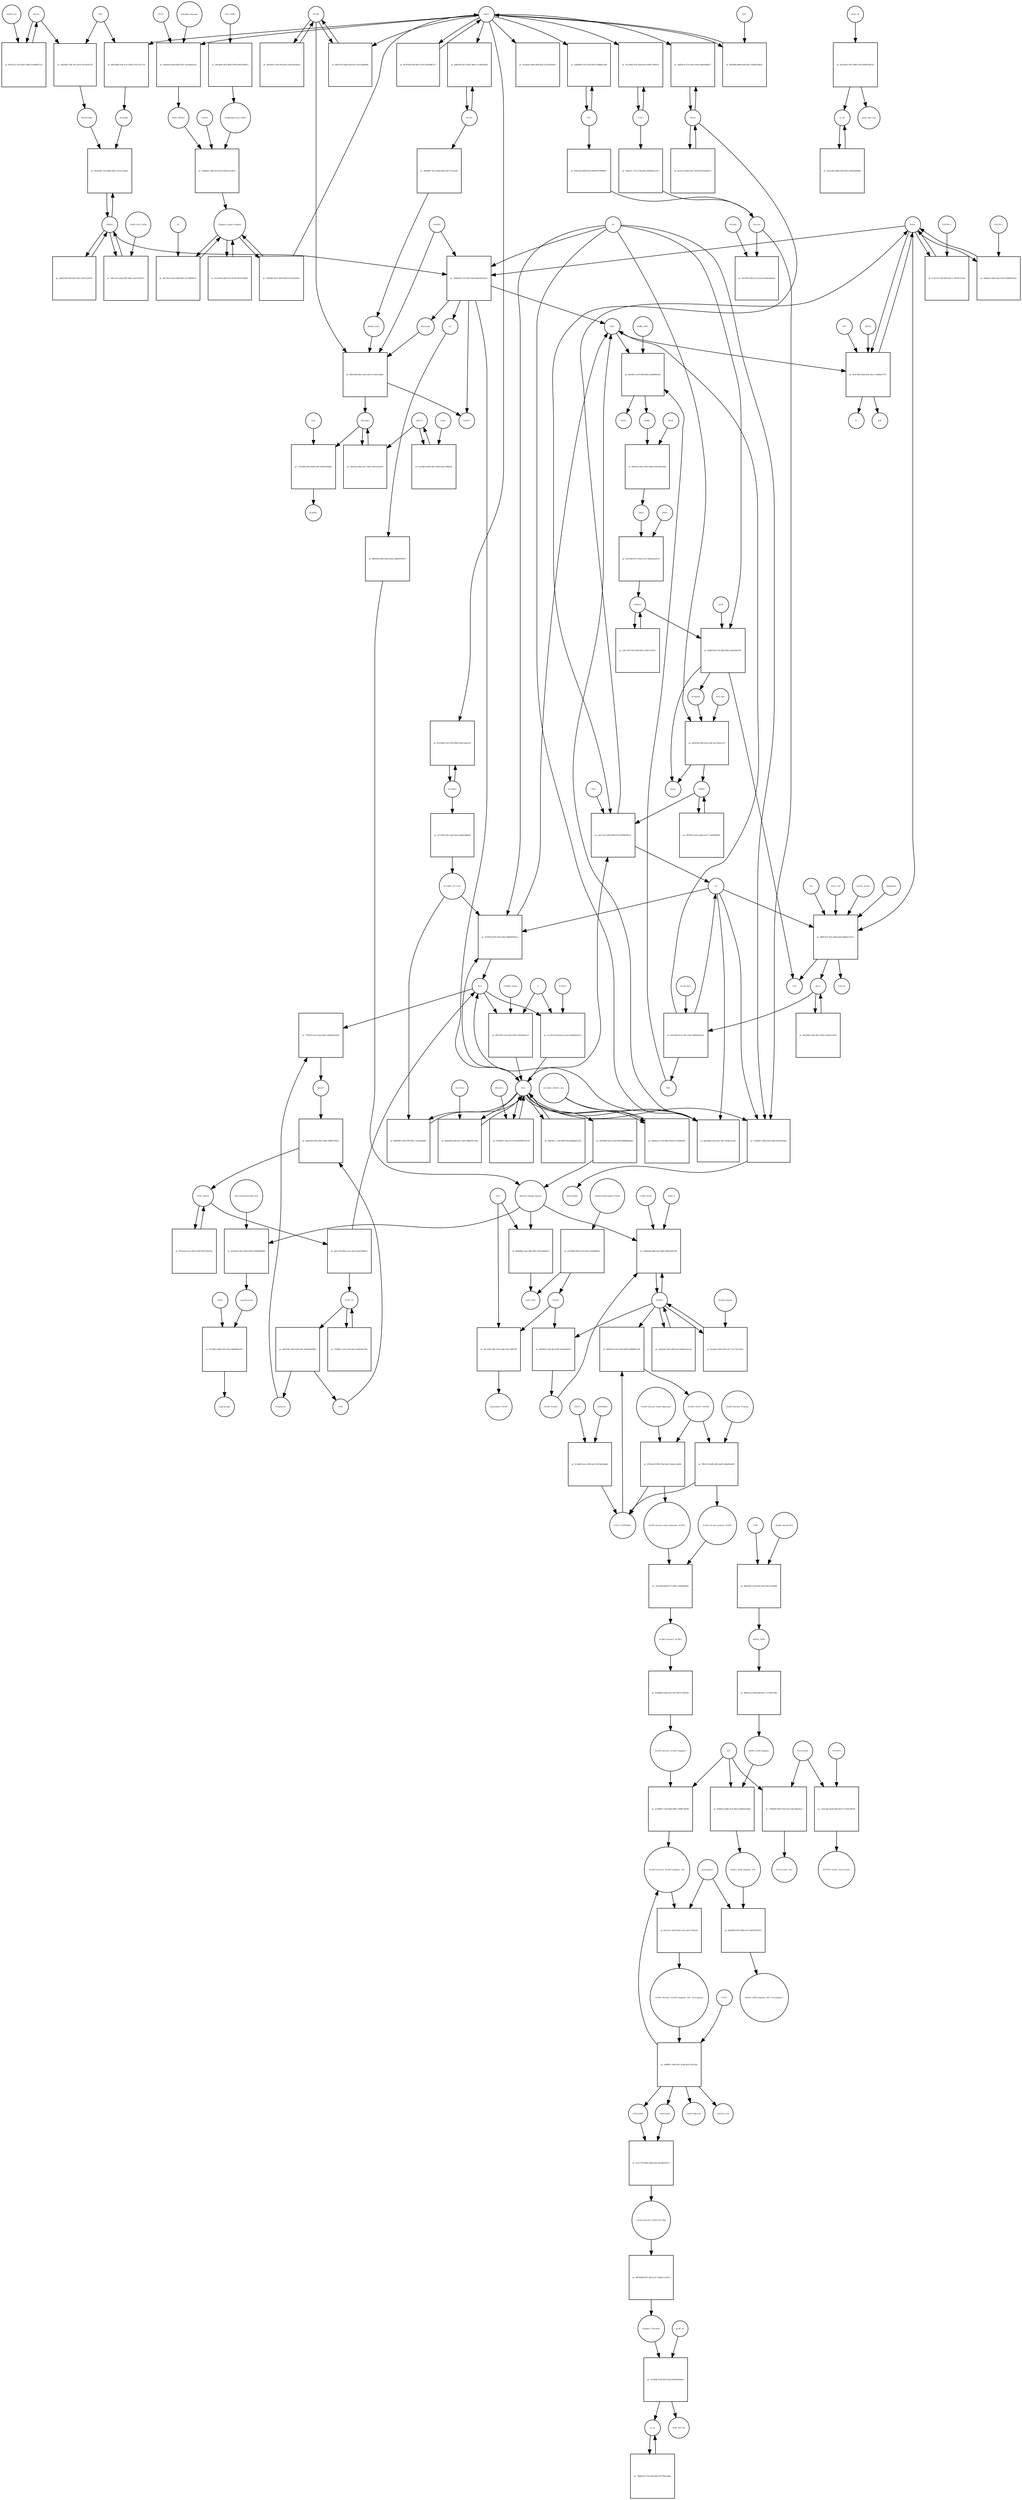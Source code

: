 strict digraph  {
Heme [annotation="urn_miriam_obo.chebi_CHEBI%3A30413", bipartite=0, cls="simple chemical", fontsize=4, label=Heme, shape=circle];
"pr_c629ae5b-57e5-4813-be6d-96ad3fa532a4" [annotation="", bipartite=1, cls=process, fontsize=4, label="pr_c629ae5b-57e5-4813-be6d-96ad3fa532a4", shape=square];
Biliverdin [annotation="urn_miriam_obo.chebi_CHEBI%3A17033", bipartite=0, cls="simple chemical", fontsize=4, label=Biliverdin, shape=circle];
HMOX1 [annotation=urn_miriam_uniprot_P09601, bipartite=0, cls=macromolecule, fontsize=4, label=HMOX1, shape=circle];
O2 [annotation="urn_miriam_obo.chebi_CHEBI%3A15379", bipartite=0, cls="simple chemical", fontsize=4, label=O2, shape=circle];
NADPH [annotation="urn_miriam_obo.chebi_CHEBI%3A16474", bipartite=0, cls="simple chemical", fontsize=4, label=NADPH, shape=circle];
H2O [annotation="urn_miriam_obo.chebi_CHEBI%3A15377", bipartite=0, cls="simple chemical", fontsize=4, label=H2O, shape=circle];
"Fe2+" [annotation="urn_miriam_obo.chebi_CHEBI%3A29033", bipartite=0, cls="simple chemical", fontsize=4, label="Fe2+", shape=circle];
"NADP+" [annotation="urn_miriam_obo.chebi_CHEBI%3A18009", bipartite=0, cls="simple chemical", fontsize=4, label="NADP+", shape=circle];
CO [annotation="urn_miriam_obo.chebi_CHEBI%3A17245", bipartite=0, cls="simple chemical", fontsize=4, label=CO, shape=circle];
"pr_1cfac2cf-7426-4b14-81c3-7381457531ed" [annotation="", bipartite=1, cls=process, fontsize=4, label="pr_1cfac2cf-7426-4b14-81c3-7381457531ed", shape=square];
"FLVCR1-2" [annotation=urn_miriam_uniprot_Q9Y5Y0, bipartite=0, cls=macromolecule, fontsize=4, label="FLVCR1-2", shape=circle];
"pr_0d8c264f-0dbc-4e86-a461-dc10d1ab3bde" [annotation="", bipartite=1, cls=process, fontsize=4, label="pr_0d8c264f-0dbc-4e86-a461-dc10d1ab3bde", shape=square];
Bilirubin [annotation="urn_miriam_obo.chebi_CHEBI%3A16990", bipartite=0, cls="simple chemical", fontsize=4, label=Bilirubin, shape=circle];
BLVRB [annotation=urn_miriam_uniprot_P30043, bipartite=0, cls=macromolecule, fontsize=4, label=BLVRB, shape=circle];
"BLVRA_Zn2+" [annotation="urn_miriam_obo.chebi_CHEBI%3A29805|urn_miriam_uniprot_P53004", bipartite=0, cls=complex, fontsize=4, label="BLVRA_Zn2+", shape=circle];
"pr_29fef2e6-a8ad-42c7-82fd-12b37e4cb142" [annotation="", bipartite=1, cls=process, fontsize=4, label="pr_29fef2e6-a8ad-42c7-82fd-12b37e4cb142", shape=square];
ABCC1 [annotation=urn_miriam_uniprot_P02768, bipartite=0, cls=macromolecule, fontsize=4, label=ABCC1, shape=circle];
"pr_c1f7a068-9286-43b6-b780-18939225b68e" [annotation="", bipartite=1, cls=process, fontsize=4, label="pr_c1f7a068-9286-43b6-b780-18939225b68e", shape=square];
ALB [annotation=urn_miriam_uniprot_P02768, bipartite=0, cls=macromolecule, fontsize=4, label=ALB, shape=circle];
"ALB/BIL" [annotation="urn_miriam_uniprot_P02768|urn_miriam_obo.chebi_CHEBI%3A16990", bipartite=0, cls=complex, fontsize=4, label="ALB/BIL", shape=circle];
NRF2 [annotation="", bipartite=0, cls=macromolecule, fontsize=4, label=NRF2, shape=circle];
"pr_2dd1248b-224a-4c5c-9024-e7512731c7c8" [annotation="", bipartite=1, cls=process, fontsize=4, label="pr_2dd1248b-224a-4c5c-9024-e7512731c7c8", shape=square];
MAF [annotation=urn_miriam_uniprot_O75444, bipartite=0, cls=macromolecule, fontsize=4, label=MAF, shape=circle];
"Nrf2/Maf" [annotation="", bipartite=0, cls=complex, fontsize=4, label="Nrf2/Maf", shape=circle];
"pr_cf820382-7a8c-4fc2-b07a-e87afcfe7f2f" [annotation="", bipartite=1, cls=process, fontsize=4, label="pr_cf820382-7a8c-4fc2-b07a-e87afcfe7f2f", shape=square];
BACH1 [annotation=urn_miriam_uniprot_O14867, bipartite=0, cls=macromolecule, fontsize=4, label=BACH1, shape=circle];
"BACH1/Maf" [annotation="", bipartite=0, cls=complex, fontsize=4, label="BACH1/Maf", shape=circle];
"pr_8076c411-5e79-4d57-958e-32ea0dfd727b" [annotation="", bipartite=1, cls=process, fontsize=4, label="pr_8076c411-5e79-4d57-958e-32ea0dfd727b", shape=square];
"miRNA-155" [annotation=urn_miriam_ncbigene_406947, bipartite=0, cls="nucleic acid feature", fontsize=4, label="miRNA-155", shape=circle];
"pr_3bcbc68a-7524-48f4-94a6-7e7a2cc4e0ee" [annotation="", bipartite=1, cls=process, fontsize=4, label="pr_3bcbc68a-7524-48f4-94a6-7e7a2cc4e0ee", shape=square];
PRIN9 [annotation="urn_miriam_obo.chebi_CHEBI%3A15430", bipartite=0, cls="simple chemical", fontsize=4, label=PRIN9, shape=circle];
"pr_a3e27c02-a66d-493d-b79e-f83969f9dcd1" [annotation="", bipartite=1, cls=process, fontsize=4, label="pr_a3e27c02-a66d-493d-b79e-f83969f9dcd1", shape=square];
FECH [annotation=urn_miriam_uniprot_P22830, bipartite=0, cls=macromolecule, fontsize=4, label=FECH, shape=circle];
"Pb2+" [annotation="urn_miriam_obo.chebi_CHEBI%3A27889", bipartite=0, cls="simple chemical", fontsize=4, label="Pb2+", shape=circle];
"H+" [annotation="urn_miriam_obo.chebi_CHEBI%3A15378", bipartite=0, cls="simple chemical", fontsize=4, label="H+", shape=circle];
"SUCC-CoA" [annotation="urn_miriam_obo.chebi_CHEBI%3A57292", bipartite=0, cls="simple chemical", fontsize=4, label="SUCC-CoA", shape=circle];
"pr_60067474-355a-409d-a82d-3f48e9752a7e" [annotation="", bipartite=1, cls=process, fontsize=4, label="pr_60067474-355a-409d-a82d-3f48e9752a7e", shape=square];
dALA [annotation="urn_miriam_obo.chebi_CHEBI%3A356416", bipartite=0, cls="simple chemical", fontsize=4, label=dALA, shape=circle];
ALAS1_ALAS2 [annotation="urn_miriam_uniprot_P13196|urn_miriam_uniprot_P22557", bipartite=0, cls=complex, fontsize=4, label=ALAS1_ALAS2, shape=circle];
Panhematin [annotation="urn_miriam_obo.chebi_CHEBI%3A50385", bipartite=0, cls="simple chemical", fontsize=4, label=Panhematin, shape=circle];
Gly [annotation="urn_miriam_obo.chebi_CHEBI%3A57305", bipartite=0, cls="simple chemical", fontsize=4, label=Gly, shape=circle];
"CoA-SH" [annotation="urn_miriam_obo.chebi_CHEBI%3A15346", bipartite=0, cls="simple chemical", fontsize=4, label="CoA-SH", shape=circle];
CO2 [annotation="urn_miriam_obo.chebi_CHEBI%3A16526", bipartite=0, cls="simple chemical", fontsize=4, label=CO2, shape=circle];
"pr_efb4261d-bead-4943-b197-cbca80a2fe3e" [annotation="", bipartite=1, cls=process, fontsize=4, label="pr_efb4261d-bead-4943-b197-cbca80a2fe3e", shape=square];
KEAP1 [annotation=urn_miriam_uniprot_Q14145, bipartite=0, cls=macromolecule, fontsize=4, label=KEAP1, shape=circle];
NRF2_KEAP1 [annotation="urn_miriam_uniprot_Q14145|urn_miriam_uniprot_Q16236", bipartite=0, cls=complex, fontsize=4, label=NRF2_KEAP1, shape=circle];
"Dimethly fumarate" [annotation="urn_miriam_obo.chebi_CHEBI%3A76004", bipartite=0, cls="simple chemical", fontsize=4, label="Dimethly fumarate", shape=circle];
"Ubiquitin Ligase Complex" [annotation="urn_miriam_uniprot_Q14145|urn_miriam_uniprot_Q15843|urn_miriam_uniprot_Q13618|urn_miriam_uniprot_P62877|urn_miriam_uniprot_Q16236|urn_miriam_uniprot_P0CG48|urn_miriam_pubmed_19940261|urn_miriam_interpro_IPR000608", bipartite=0, cls=complex, fontsize=4, label="Ubiquitin Ligase Complex", shape=circle];
"pr_01ea129f-e9d9-4116-87d4-2f5273cdf662" [annotation="", bipartite=1, cls=process, fontsize=4, label="pr_01ea129f-e9d9-4116-87d4-2f5273cdf662", shape=square];
"pr_4e055093-6c9c-4612-82e2-49f5e8a2851e" [annotation="", bipartite=1, cls=process, fontsize=4, label="pr_4e055093-6c9c-4612-82e2-49f5e8a2851e", shape=square];
PBG [annotation="urn_miriam_obo.chebi_CHEBI%3A58126", bipartite=0, cls="simple chemical", fontsize=4, label=PBG, shape=circle];
"ALAD_Zn2+" [annotation="urn_miriam_uniprot_P13716|urn_miriam_obo.chebi_CHEBI%3A29105", bipartite=0, cls=complex, fontsize=4, label="ALAD_Zn2+", shape=circle];
"pr_d4e46fc1-aa7f-48f9-8b62-0ad66f8fcb6f" [annotation="", bipartite=1, cls=process, fontsize=4, label="pr_d4e46fc1-aa7f-48f9-8b62-0ad66f8fcb6f", shape=square];
HMBL [annotation="urn_miriam_obo.chebi_CHEBI%3A57845", bipartite=0, cls="simple chemical", fontsize=4, label=HMBL, shape=circle];
HMBS_DIPY [annotation="urn_miriam_obo.chebi_CHEBI%3A36319|urn_miriam_uniprot_P08397", bipartite=0, cls=complex, fontsize=4, label=HMBS_DIPY, shape=circle];
"NH4+" [annotation="urn_miriam_obo.chebi_CHEBI%3A28938", bipartite=0, cls="simple chemical", fontsize=4, label="NH4+", shape=circle];
"pr_fb0ae33e-de2e-4b57-8dab-c84c056e195d" [annotation="", bipartite=1, cls=process, fontsize=4, label="pr_fb0ae33e-de2e-4b57-8dab-c84c056e195d", shape=square];
URO3 [annotation="urn_miriam_obo.chebi_CHEBI%3A15437", bipartite=0, cls="simple chemical", fontsize=4, label=URO3, shape=circle];
UROS [annotation=urn_miriam_uniprot_P10746, bipartite=0, cls=macromolecule, fontsize=4, label=UROS, shape=circle];
"pr_587230e9-6173-4431-b75c-d065ed2a9519" [annotation="", bipartite=1, cls=process, fontsize=4, label="pr_587230e9-6173-4431-b75c-d065ed2a9519", shape=square];
COPRO3 [annotation="urn_miriam_obo.chebi_CHEBI%3A15439", bipartite=0, cls="simple chemical", fontsize=4, label=COPRO3, shape=circle];
UROD [annotation=urn_miriam_uniprot_P06132, bipartite=0, cls=macromolecule, fontsize=4, label=UROD, shape=circle];
"pr_bd4b070d-d73b-48eb-88d2-afa852d41067" [annotation="", bipartite=1, cls=process, fontsize=4, label="pr_bd4b070d-d73b-48eb-88d2-afa852d41067", shape=square];
PPGEN9 [annotation="urn_miriam_obo.chebi_CHEBI%3A15435", bipartite=0, cls="simple chemical", fontsize=4, label=PPGEN9, shape=circle];
CPOX [annotation=urn_miriam_uniprot_P36551, bipartite=0, cls=macromolecule, fontsize=4, label=CPOX, shape=circle];
H2O2 [annotation="urn_miriam_obo.chebi_CHEBI%3A16240", bipartite=0, cls="simple chemical", fontsize=4, label=H2O2, shape=circle];
"pr_4a834789-3ffa-4e19-af4d-3ee73401ee79" [annotation="", bipartite=1, cls=process, fontsize=4, label="pr_4a834789-3ffa-4e19-af4d-3ee73401ee79", shape=square];
PPO_FAD [annotation="urn_miriam_obo.chebi_CHEBI%3A16238|urn_miriam_uniprot_P50336", bipartite=0, cls=complex, fontsize=4, label=PPO_FAD, shape=circle];
"pr_de7f5544-9f39-485c-9c05-f202998f5117" [annotation="", bipartite=1, cls=process, fontsize=4, label="pr_de7f5544-9f39-485c-9c05-f202998f5117", shape=square];
"pr_84670082-2d28-4617-831b-5ca6bce1a947" [annotation="", bipartite=1, cls="uncertain process", fontsize=4, label="pr_84670082-2d28-4617-831b-5ca6bce1a947", shape=square];
"pr_c06c7307-026f-43f9-8200-cd3957c0323c" [annotation="", bipartite=1, cls="uncertain process", fontsize=4, label="pr_c06c7307-026f-43f9-8200-cd3957c0323c", shape=square];
"pr_587859a2-a8c5-4e6b-ae81-7cab2bf826d4" [annotation="", bipartite=1, cls="uncertain process", fontsize=4, label="pr_587859a2-a8c5-4e6b-ae81-7cab2bf826d4", shape=square];
"Poly-unsaturated fatty acid" [annotation="urn_miriam_obo.chebi_CHEBI%3A26208", bipartite=0, cls="simple chemical", fontsize=4, label="Poly-unsaturated fatty acid", shape=circle];
"pr_de922ab5-4415-444e-8c60-05dd4586836b" [annotation="", bipartite=1, cls=process, fontsize=4, label="pr_de922ab5-4415-444e-8c60-05dd4586836b", shape=square];
"Lipid Peroxide" [annotation="urn_miriam_obo.chebi_CHEBI%3A61051", bipartite=0, cls="simple chemical", fontsize=4, label="Lipid Peroxide", shape=circle];
"Reactive Oxygen Species" [annotation="urn_miriam_obo.chebi_CHEBI%3A26523", bipartite=0, cls="simple chemical", fontsize=4, label="Reactive Oxygen Species", shape=circle];
"pr_718d06c1-6083-466e-a386-f9e3f261fdf3" [annotation="", bipartite=1, cls=process, fontsize=4, label="pr_718d06c1-6083-466e-a386-f9e3f261fdf3", shape=square];
"Fe(3+)O(OH)" [annotation="urn_miriam_obo.chebi_CHEBI%3A78619", bipartite=0, cls="simple chemical", fontsize=4, label="Fe(3+)O(OH)", shape=circle];
Ferritin [annotation=urn_miriam_uniprot_P02794, bipartite=0, cls=complex, fontsize=4, label=Ferritin, shape=circle];
"pr_99f00dfb-7e69-479f-9061-c274ee6eb8f7" [annotation="", bipartite=1, cls=process, fontsize=4, label="pr_99f00dfb-7e69-479f-9061-c274ee6eb8f7", shape=square];
"SLC40A1_CP_Cu2+" [annotation="urn_miriam_uniprot_P00450|urn_miriam_uniprot_Q9NP59|urn_miriam_obo.chebi_CHEBI%3A29036", bipartite=0, cls=complex, fontsize=4, label="SLC40A1_CP_Cu2+", shape=circle];
"pr_2f7f87b0-e855-4932-9d62-9899d50905ca" [annotation="", bipartite=1, cls=process, fontsize=4, label="pr_2f7f87b0-e855-4932-9d62-9899d50905ca", shape=square];
"Fe3+" [annotation="urn_miriam_obo.chebi_CHEBI%3A29034", bipartite=0, cls="simple chemical", fontsize=4, label="Fe3+", shape=circle];
SLC40A1 [annotation=urn_miriam_ncbigene_30061, bipartite=0, cls="nucleic acid feature", fontsize=4, label=SLC40A1, shape=circle];
"pr_b7225966-2322-4783-8f84-28267a4a07ed" [annotation="", bipartite=1, cls=process, fontsize=4, label="pr_b7225966-2322-4783-8f84-28267a4a07ed", shape=square];
FTH1 [annotation=urn_miriam_ncbigene_2495, bipartite=0, cls="nucleic acid feature", fontsize=4, label=FTH1, shape=circle];
"pr_74c1464a-d7fa-4564-bec8-09441780597e" [annotation="", bipartite=1, cls=process, fontsize=4, label="pr_74c1464a-d7fa-4564-bec8-09441780597e", shape=square];
FTL [annotation=urn_miriam_ncbigene_2512, bipartite=0, cls="nucleic acid feature", fontsize=4, label=FTL, shape=circle];
"pr_3a4d994f-27f0-4528-928c-f03dbbfe3360" [annotation="", bipartite=1, cls=process, fontsize=4, label="pr_3a4d994f-27f0-4528-928c-f03dbbfe3360", shape=square];
"pr_5f4fa411-7321-479d-841a-8b904edcca7b" [annotation="", bipartite=1, cls=process, fontsize=4, label="pr_5f4fa411-7321-479d-841a-8b904edcca7b", shape=square];
"pr_1f69e59a-80d8-487e-b9d9-ff0704868b17" [annotation="", bipartite=1, cls=process, fontsize=4, label="pr_1f69e59a-80d8-487e-b9d9-ff0704868b17", shape=square];
"pr_10fd30c4-d776-4cbc-942d-1d8e6e4fdb77" [annotation="", bipartite=1, cls=process, fontsize=4, label="pr_10fd30c4-d776-4cbc-942d-1d8e6e4fdb77", shape=square];
"pr_f4cee7cb-40e3-4d37-8169-9b27a42b9c24" [annotation="", bipartite=1, cls=process, fontsize=4, label="pr_f4cee7cb-40e3-4d37-8169-9b27a42b9c24", shape=square];
"pr_abd597d3-6706-4f97-951e-5547cfa322fb" [annotation="", bipartite=1, cls=process, fontsize=4, label="pr_abd597d3-6706-4f97-951e-5547cfa322fb", shape=square];
BLVRA [annotation=urn_miriam_ncbigene_644, bipartite=0, cls="nucleic acid feature", fontsize=4, label=BLVRA, shape=circle];
"pr_eb8610bc-f812-4022-94b9-ccc380106a6f" [annotation="", bipartite=1, cls=process, fontsize=4, label="pr_eb8610bc-f812-4022-94b9-ccc380106a6f", shape=square];
"pr_b6f27b74-a4b4-425b-bf13-d1eca964df9d" [annotation="", bipartite=1, cls=process, fontsize=4, label="pr_b6f27b74-a4b4-425b-bf13-d1eca964df9d", shape=square];
"pr_af916418-129e-402d-8fca-49a21b10ded3" [annotation="", bipartite=1, cls=process, fontsize=4, label="pr_af916418-129e-402d-8fca-49a21b10ded3", shape=square];
"pr_50fdb987-34c1-46b2-883a-0da7712c3a9b" [annotation="", bipartite=1, cls=process, fontsize=4, label="pr_50fdb987-34c1-46b2-883a-0da7712c3a9b", shape=square];
"pr_2171326f-28e1-4a03-9ac4-f2ba6ed6fb4d" [annotation="", bipartite=1, cls=process, fontsize=4, label="pr_2171326f-28e1-4a03-9ac4-f2ba6ed6fb4d", shape=square];
"pr_232745f3-46f2-4c14-b32d-0cdfdee80a4b" [annotation="", bipartite=1, cls=process, fontsize=4, label="pr_232745f3-46f2-4c14-b32d-0cdfdee80a4b", shape=square];
NCOA4 [annotation=urn_miriam_uniprot_Q13772, bipartite=0, cls=macromolecule, fontsize=4, label=NCOA4, shape=circle];
"pr_3f19178f-c243-41d2-9565-9c9b7891b2c9" [annotation="", bipartite=1, cls=process, fontsize=4, label="pr_3f19178f-c243-41d2-9565-9c9b7891b2c9", shape=square];
CYBRD1_Heme [annotation="urn_miriam_uniprot_Q53TN4|urn_miriam_obo.chebi_CHEBI%3A30413", bipartite=0, cls=complex, fontsize=4, label=CYBRD1_Heme, shape=circle];
"e-" [annotation="urn_miriam_obo.chebi_CHEBI%3A10545", bipartite=0, cls="simple chemical", fontsize=4, label="e-", shape=circle];
"pr_94b6a4d9-9f40-4d17-b641-f86bc9f7cbb0" [annotation="", bipartite=1, cls=process, fontsize=4, label="pr_94b6a4d9-9f40-4d17-b641-f86bc9f7cbb0", shape=square];
SLC11A2 [annotation=urn_miriam_uniprot_P49281, bipartite=0, cls=macromolecule, fontsize=4, label=SLC11A2, shape=circle];
"pr_93720b33-04d6-4561-85a3-680906bcb477" [annotation="", bipartite=1, cls=process, fontsize=4, label="pr_93720b33-04d6-4561-85a3-680906bcb477", shape=square];
"Lipid alcohol" [annotation="urn_miriam_obo.chebi_CHEBI%3A24026", bipartite=0, cls="simple chemical", fontsize=4, label="Lipid alcohol", shape=circle];
GPX4 [annotation=urn_miriam_uniprot_P36969, bipartite=0, cls=macromolecule, fontsize=4, label=GPX4, shape=circle];
"pr_786cce53-eb5b-4497-859e-14ee1e535fc3" [annotation="", bipartite=1, cls=process, fontsize=4, label="pr_786cce53-eb5b-4497-859e-14ee1e535fc3", shape=square];
"SARS-CoV-2 Orf3a" [annotation="urn_miriam_uniprot_P0DTC3|urn_miriam_taxonomy_2697049", bipartite=0, cls=macromolecule, fontsize=4, label="SARS-CoV-2 Orf3a", shape=circle];
"pr_692f598e-f0a5-414b-9028-864884666ba9" [annotation="", bipartite=1, cls=process, fontsize=4, label="pr_692f598e-f0a5-414b-9028-864884666ba9", shape=square];
"pr_ea108bc6-6035-49f1-8306-423c07d6602a" [annotation="", bipartite=1, cls=process, fontsize=4, label="pr_ea108bc6-6035-49f1-8306-423c07d6602a", shape=square];
Orf9c [annotation=urn_miriam_taxonomy_2697049, bipartite=0, cls=macromolecule, fontsize=4, label=Orf9c, shape=circle];
CUL3_RBX1 [annotation="urn_miriam_uniprot_Q13618|urn_miriam_uniprot_P62877", bipartite=0, cls=complex, fontsize=4, label=CUL3_RBX1, shape=circle];
"pr_a4fcd69e-4f19-4829-979d-fc94193396c3" [annotation="", bipartite=1, cls=process, fontsize=4, label="pr_a4fcd69e-4f19-4829-979d-fc94193396c3", shape=square];
"Neddylated CUL3_RBX1" [annotation="urn_miriam_uniprot_Q15843|urn_miriam_uniprot_Q13618|urn_miriam_uniprot_P62877", bipartite=0, cls=complex, fontsize=4, label="Neddylated CUL3_RBX1", shape=circle];
"pr_5e2eede2-9db2-496f-8b25-d12224306af7" [annotation="", bipartite=1, cls=process, fontsize=4, label="pr_5e2eede2-9db2-496f-8b25-d12224306af7", shape=square];
"pr_5fd4b58c-3d9a-4f1d-b136-5d53a10a3653" [annotation="", bipartite=1, cls=process, fontsize=4, label="pr_5fd4b58c-3d9a-4f1d-b136-5d53a10a3653", shape=square];
CAND1 [annotation=urn_miriam_uniprot_Q86VP6, bipartite=0, cls=macromolecule, fontsize=4, label=CAND1, shape=circle];
E2 [annotation=urn_miriam_interpro_IPR000608, bipartite=0, cls=macromolecule, fontsize=4, label=E2, shape=circle];
"pr_dfa73a4c-85a9-4385-bd33-2ccd29f04165" [annotation="", bipartite=1, cls=process, fontsize=4, label="pr_dfa73a4c-85a9-4385-bd33-2ccd29f04165", shape=square];
"pr_4593f9fd-d898-4a28-ada7-24a660748437" [annotation="", bipartite=1, cls=process, fontsize=4, label="pr_4593f9fd-d898-4a28-ada7-24a660748437", shape=square];
PKC [annotation="urn_miriam_pubmed_12198130|urn_miriam_interpro_IPR012233", bipartite=0, cls=macromolecule, fontsize=4, label=PKC, shape=circle];
"pr_c9dba42f-30fa-44ee-97b6-69288f22282e" [annotation="", bipartite=1, cls=process, fontsize=4, label="pr_c9dba42f-30fa-44ee-97b6-69288f22282e", shape=square];
"FLVCR1-1" [annotation=urn_miriam_uniprot_Q9Y5Y0, bipartite=0, cls=macromolecule, fontsize=4, label="FLVCR1-1", shape=circle];
"pr_dc4e7485-4e84-4f4a-93a1-11480ebe7357" [annotation="", bipartite=1, cls=process, fontsize=4, label="pr_dc4e7485-4e84-4f4a-93a1-11480ebe7357", shape=square];
ABCG2 [annotation=urn_miriam_uniprot_Q9UNQ0, bipartite=0, cls="macromolecule multimer", fontsize=4, label=ABCG2, shape=circle];
ATP [annotation="urn_miriam_obo.chebi_CHEBI%3A30616", bipartite=0, cls="simple chemical", fontsize=4, label=ATP, shape=circle];
Pi [annotation="urn_miriam_obo.chebi_CHEBI%3A18367", bipartite=0, cls="simple chemical", fontsize=4, label=Pi, shape=circle];
ADP [annotation="urn_miriam_obo.chebi_CHEBI%3A456216", bipartite=0, cls="simple chemical", fontsize=4, label=ADP, shape=circle];
"pr_a496a1ac-871b-4d02-956d-97e12f0620d1" [annotation="", bipartite=1, cls=process, fontsize=4, label="pr_a496a1ac-871b-4d02-956d-97e12f0620d1", shape=square];
"SLC40A1_HEPH_Cu2+" [annotation="urn_miriam_uniprot_Q9BQS7|urn_miriam_uniprot_Q9NP59|urn_miriam_obo.chebi_CHEBI%3A28694", bipartite=0, cls=complex, fontsize=4, label="SLC40A1_HEPH_Cu2+", shape=circle];
"pr_bbc56bef-3c08-4d17-867c-fffdfc6c2aff" [annotation="", bipartite=1, cls=process, fontsize=4, label="pr_bbc56bef-3c08-4d17-867c-fffdfc6c2aff", shape=square];
"pr_770f1923-acea-4aa2-8d1c-da6650e3ed93" [annotation="", bipartite=1, cls=process, fontsize=4, label="pr_770f1923-acea-4aa2-8d1c-da6650e3ed93", shape=square];
Transferrin [annotation=urn_miriam_uniprot_P02787, bipartite=0, cls=macromolecule, fontsize=4, label=Transferrin, shape=circle];
holoTF [annotation="urn_miriam_uniprot_P02787|urn_miriam_obo.chebi_CHEBI%3A29034", bipartite=0, cls=complex, fontsize=4, label=holoTF, shape=circle];
TFRC [annotation=urn_miriam_uniprot_P02786, bipartite=0, cls="macromolecule multimer", fontsize=4, label=TFRC, shape=circle];
"pr_dd93af95-8302-4e6e-ab84-298907f185ec" [annotation="", bipartite=1, cls=process, fontsize=4, label="pr_dd93af95-8302-4e6e-ab84-298907f185ec", shape=square];
TFRC_holoTF [annotation="urn_miriam_uniprot_P02787|urn_miriam_obo.chebi_CHEBI%3A29034|urn_miriam_uniprot_P02786", bipartite=0, cls=complex, fontsize=4, label=TFRC_holoTF, shape=circle];
"pr_3273a5ab-1ec8-4651-924d-f919c504c1bc" [annotation="", bipartite=1, cls=process, fontsize=4, label="pr_3273a5ab-1ec8-4651-924d-f919c504c1bc", shape=square];
"pr_dd12c256-dbe3-4c3c-afe5-56ed51ddbef1" [annotation="", bipartite=1, cls=process, fontsize=4, label="pr_dd12c256-dbe3-4c3c-afe5-56ed51ddbef1", shape=square];
TFRC_TF [annotation="urn_miriam_uniprot_P02787|urn_miriam_uniprot_P02786", bipartite=0, cls=complex, fontsize=4, label=TFRC_TF, shape=circle];
"pr_3cc307c6-4a18-42a3-a5e9-2b449b2361e3" [annotation="", bipartite=1, cls=process, fontsize=4, label="pr_3cc307c6-4a18-42a3-a5e9-2b449b2361e3", shape=square];
STEAP3 [annotation=urn_miriam_uniprot_Q658P3, bipartite=0, cls=macromolecule, fontsize=4, label=STEAP3, shape=circle];
"pr_b74d30d7-1b0a-4cc0-bc8d-8f0097e81cf9" [annotation="", bipartite=1, cls=process, fontsize=4, label="pr_b74d30d7-1b0a-4cc0-bc8d-8f0097e81cf9", shape=square];
MCOLN1 [annotation=urn_miriam_uniprot_Q9GZU1, bipartite=0, cls=macromolecule, fontsize=4, label=MCOLN1, shape=circle];
"pr_4b8c60cc-c345-49f9-959a-dfd408a9c22e" [annotation="", bipartite=1, cls=process, fontsize=4, label="pr_4b8c60cc-c345-49f9-959a-dfd408a9c22e", shape=square];
"pr_792dffcc-2332-4738-a4a3-a93fc6d3278a" [annotation="", bipartite=1, cls=process, fontsize=4, label="pr_792dffcc-2332-4738-a4a3-a93fc6d3278a", shape=square];
"pr_b483738c-f38e-4346-b5f1-284ee9b3b90b" [annotation="", bipartite=1, cls=process, fontsize=4, label="pr_b483738c-f38e-4346-b5f1-284ee9b3b90b", shape=square];
"pr_75f2bb9c-4bc5-4528-9493-551315625b1b" [annotation="", bipartite=1, cls=process, fontsize=4, label="pr_75f2bb9c-4bc5-4528-9493-551315625b1b", shape=square];
"Oxidized thioredoxin_TXNIP" [annotation="urn_miriam_uniprot_P10599|urn_miriam_uniprot_Q9H3M7", bipartite=0, cls=complex, fontsize=4, label="Oxidized thioredoxin_TXNIP", shape=circle];
"pr_3a1854b5-9442-45cb-b3a5-e0160ff65fec" [annotation="", bipartite=1, cls=process, fontsize=4, label="pr_3a1854b5-9442-45cb-b3a5-e0160ff65fec", shape=square];
TXNIP [annotation=urn_miriam_uniprot_Q9H3M7, bipartite=0, cls=macromolecule, fontsize=4, label=TXNIP, shape=circle];
"2xHC-TXN" [annotation=urn_miriam_uniprot_P10599, bipartite=0, cls=macromolecule, fontsize=4, label="2xHC-TXN", shape=circle];
NLRP3 [annotation=urn_miriam_uniprot_Q96P20, bipartite=0, cls=macromolecule, fontsize=4, label=NLRP3, shape=circle];
"pr_ffaaa95e-8393-4932-a4c7-1ec716e13631" [annotation="", bipartite=1, cls=process, fontsize=4, label="pr_ffaaa95e-8393-4932-a4c7-1ec716e13631", shape=square];
"Nf-KB Complex" [annotation="urn_miriam_uniprot_P19838|urn_miriam_uniprot_Q04206|urn_miriam_uniprot_Q00653", bipartite=0, cls=complex, fontsize=4, label="Nf-KB Complex", shape=circle];
"pr_a56de2d7-f6d1-4f0d-b2c6-0bbf4e3ace6a" [annotation="", bipartite=1, cls=process, fontsize=4, label="pr_a56de2d7-f6d1-4f0d-b2c6-0bbf4e3ace6a", shape=square];
TXN [annotation=urn_miriam_uniprot_P10599, bipartite=0, cls=macromolecule, fontsize=4, label=TXN, shape=circle];
"pr_064d60b1-3aa2-4f6e-9807-56a7af4dab32" [annotation="", bipartite=1, cls=process, fontsize=4, label="pr_064d60b1-3aa2-4f6e-9807-56a7af4dab32", shape=square];
"pr_3fc11fd6-c96b-4c90-aeb6-536c72bf0790" [annotation="", bipartite=1, cls=process, fontsize=4, label="pr_3fc11fd6-c96b-4c90-aeb6-536c72bf0790", shape=square];
Thioredoxin_TXNIP [annotation="urn_miriam_uniprot_P10599|urn_miriam_uniprot_Q9H3M7", bipartite=0, cls=complex, fontsize=4, label=Thioredoxin_TXNIP, shape=circle];
HSP90AB1 [annotation=urn_miriam_uniprot_P08238, bipartite=0, cls=macromolecule, fontsize=4, label=HSP90AB1, shape=circle];
"pr_811ab0ff-a0ca-4f85-ba10-54154e24bbb0" [annotation="", bipartite=1, cls=process, fontsize=4, label="pr_811ab0ff-a0ca-4f85-ba10-54154e24bbb0", shape=square];
SUGT1 [annotation=urn_miriam_uniprot_Q9Y2Z0, bipartite=0, cls=macromolecule, fontsize=4, label=SUGT1, shape=circle];
SUGT1_HSP90AB1 [annotation="urn_miriam_uniprot_P08238|urn_miriam_uniprot_Q9Y2Z0", bipartite=0, cls=complex, fontsize=4, label=SUGT1_HSP90AB1, shape=circle];
"pr_8495d72a-5519-454d-8f09-e44099bc0c64" [annotation="", bipartite=1, cls=process, fontsize=4, label="pr_8495d72a-5519-454d-8f09-e44099bc0c64", shape=square];
NLRP3_SUGT1_HSP90 [annotation="urn_miriam_uniprot_P08238|urn_miriam_uniprot_Q96P20|urn_miriam_uniprot_Q9Y2Z0", bipartite=0, cls=complex, fontsize=4, label=NLRP3_SUGT1_HSP90, shape=circle];
"pr_5618822f-756e-4fc4-85ff-2a06e66f2f53" [annotation="", bipartite=1, cls=process, fontsize=4, label="pr_5618822f-756e-4fc4-85ff-2a06e66f2f53", shape=square];
TXNIP_NLRP3 [annotation="urn_miriam_uniprot_Q9H3M7|urn_miriam_uniprot_Q96P20", bipartite=0, cls=complex, fontsize=4, label=TXNIP_NLRP3, shape=circle];
"NLRP3 Elicitor Proteins" [annotation="urn_miriam_uniprot_P05067|urn_miriam_uniprot_P09616", bipartite=0, cls=macromolecule, fontsize=4, label="NLRP3 Elicitor Proteins", shape=circle];
"pr_700cb72b-4df0-4863-baf9-23d6af9be4f8" [annotation="", bipartite=1, cls=process, fontsize=4, label="pr_700cb72b-4df0-4863-baf9-23d6af9be4f8", shape=square];
"NLRP3 elicitor proteins_NLRP3" [annotation="urn_miriam_uniprot_P09616|urn_miriam_uniprot_P05067|urn_miriam_uniprot_Q96P20", bipartite=0, cls=complex, fontsize=4, label="NLRP3 elicitor proteins_NLRP3", shape=circle];
"NLRP3 Elicitor Small Molecules" [annotation="urn_miriam_obo.chebi_CHEBI%3A46661|urn_miriam_obo.chebi_CHEBI%3A16336|urn_miriam_obo.chebi_CHEBI%3A30563", bipartite=0, cls="simple chemical", fontsize=4, label="NLRP3 Elicitor Small Molecules", shape=circle];
"pr_870b2cd9-8789-47ba-9a83-15a6acc0a93b" [annotation="", bipartite=1, cls=process, fontsize=4, label="pr_870b2cd9-8789-47ba-9a83-15a6acc0a93b", shape=square];
"NLRP3 elicitor small molecules_NLRP3" [annotation="urn_miriam_obo.chebi_CHEBI%3A46661|urn_miriam_obo.chebi_CHEBI%3A16336|urn_miriam_obo.chebi_CHEBI%3A30563|urn_miriam_uniprot_Q96P20", bipartite=0, cls=complex, fontsize=4, label="NLRP3 elicitor small molecules_NLRP3", shape=circle];
"pr_7d1fc6d6-b399-4777-9d83-1e5dfd34b29f" [annotation="", bipartite=1, cls=process, fontsize=4, label="pr_7d1fc6d6-b399-4777-9d83-1e5dfd34b29f", shape=square];
"NLRP3 elicitors_NLRP3" [annotation="urn_miriam_uniprot_P05067|urn_miriam_uniprot_P09616|urn_miriam_uniprot_P08238|urn_miriam_uniprot_Q96P20|urn_miriam_uniprot_Q9Y2Z0|urn_miriam_obo.chebi_CHEBI%3A46661|urn_miriam_obo.chebi_CHEBI%3A16336|urn_miriam_obo.chebi_CHEBI%3A30563", bipartite=0, cls=complex, fontsize=4, label="NLRP3 elicitors_NLRP3", shape=circle];
"pr_dcfd0d40-19d8-4222-9332-b873179af02d" [annotation="", bipartite=1, cls=process, fontsize=4, label="pr_dcfd0d40-19d8-4222-9332-b873179af02d", shape=square];
"NLRP3 elicitors_NLRP3 oligomer" [annotation="urn_miriam_obo.chebi_CHEBI%3A36080", bipartite=0, cls="complex multimer", fontsize=4, label="NLRP3 elicitors_NLRP3 oligomer", shape=circle];
"pr_d1c966e5-71da-46b4-b082-c389877bf304" [annotation="", bipartite=1, cls=process, fontsize=4, label="pr_d1c966e5-71da-46b4-b082-c389877bf304", shape=square];
ASC [annotation=urn_miriam_uniprot_Q9ULZ3, bipartite=0, cls=macromolecule, fontsize=4, label=ASC, shape=circle];
"NLRP3 elicitors_NLRP3 oligomer_ASC" [annotation="urn_miriam_uniprot_Q9ULZ3|urn_miriam_obo.chebi_CHEBI%3A36080", bipartite=0, cls="complex multimer", fontsize=4, label="NLRP3 elicitors_NLRP3 oligomer_ASC", shape=circle];
"pr_0a3116cc-9d19-4e02-acb3-ad5c71581a34" [annotation="", bipartite=1, cls=process, fontsize=4, label="pr_0a3116cc-9d19-4e02-acb3-ad5c71581a34", shape=square];
"proCaspase-1" [annotation=urn_miriam_uniprot_P29466, bipartite=0, cls=macromolecule, fontsize=4, label="proCaspase-1", shape=circle];
"NLRP3 elicitors_NLRP3 oligomer_ASC_Procaspase1" [annotation="urn_miriam_uniprot_P29466|urn_miriam_uniprot_Q9ULZ3", bipartite=0, cls="complex multimer", fontsize=4, label="NLRP3 elicitors_NLRP3 oligomer_ASC_Procaspase1", shape=circle];
"pr_2702b44e-b497-45e4-a9cf-54a1595a0ac1" [annotation="", bipartite=1, cls=process, fontsize=4, label="pr_2702b44e-b497-45e4-a9cf-54a1595a0ac1", shape=square];
"Pyrin trimer" [annotation=urn_miriam_uniprot_O15553, bipartite=0, cls=complex, fontsize=4, label="Pyrin trimer", shape=circle];
"Pyrin trimer_ASC" [annotation="urn_miriam_uniprot_O15553|urn_miriam_uniprot_Q9ULZ3", bipartite=0, cls=complex, fontsize=4, label="Pyrin trimer_ASC", shape=circle];
"pr_c525cabe-da04-4ba9-8b37-2c354e338338" [annotation="", bipartite=1, cls=process, fontsize=4, label="pr_c525cabe-da04-4ba9-8b37-2c354e338338", shape=square];
PSTPIP1 [annotation=urn_miriam_uniprot_O43586, bipartite=0, cls="macromolecule multimer", fontsize=4, label=PSTPIP1, shape=circle];
"PSTPIP1 trimer_Pyrin trimer" [annotation="urn_miriam_uniprot_O15553|urn_miriam_uniprot_O43586", bipartite=0, cls=complex, fontsize=4, label="PSTPIP1 trimer_Pyrin trimer", shape=circle];
"Double Strand DNA" [annotation="urn_miriam_obo.chebi_CHEBI%3A16991", bipartite=0, cls="simple chemical", fontsize=4, label="Double Strand DNA", shape=circle];
"pr_8b8d70af-a32f-4428-9e5f-ebbc41263906" [annotation="", bipartite=1, cls=process, fontsize=4, label="pr_8b8d70af-a32f-4428-9e5f-ebbc41263906", shape=square];
dsDNA_AIM2 [annotation="urn_miriam_obo.chebi_CHEBI%3A16991|urn_miriam_uniprot_O14862", bipartite=0, cls=complex, fontsize=4, label=dsDNA_AIM2, shape=circle];
AIM2 [annotation=urn_miriam_uniprot_O14862, bipartite=0, cls=macromolecule, fontsize=4, label=AIM2, shape=circle];
"pr_49916c3a-436d-4f60-86a7-c2726f4724f0" [annotation="", bipartite=1, cls=process, fontsize=4, label="pr_49916c3a-436d-4f60-86a7-c2726f4724f0", shape=square];
"dsDNA_AIM2 oligomer" [annotation="urn_miriam_obo.chebi_CHEBI%3A36080", bipartite=0, cls=complex, fontsize=4, label="dsDNA_AIM2 oligomer", shape=circle];
"pr_62fd41ee-9b4e-451f-8bee-eb4d6a2eeba8" [annotation="", bipartite=1, cls=process, fontsize=4, label="pr_62fd41ee-9b4e-451f-8bee-eb4d6a2eeba8", shape=square];
"dsDNA_AIM2 oligomer_ASC" [annotation="urn_miriam_obo.chebi_CHEBI%3A36080|urn_miriam_uniprot_Q9ULZ3", bipartite=0, cls=complex, fontsize=4, label="dsDNA_AIM2 oligomer_ASC", shape=circle];
"pr_9d3806fd-f595-4666-8c37-6e8575507247" [annotation="", bipartite=1, cls=process, fontsize=4, label="pr_9d3806fd-f595-4666-8c37-6e8575507247", shape=square];
"dsDNA_AIM2 oligomer_ASC_Procaspase-1" [annotation="", bipartite=0, cls=complex, fontsize=4, label="dsDNA_AIM2 oligomer_ASC_Procaspase-1", shape=circle];
"pr_a009f67c-644f-4921-9c68-8a23c35dc36b" [annotation="", bipartite=1, cls=process, fontsize=4, label="pr_a009f67c-644f-4921-9c68-8a23c35dc36b", shape=square];
"CASP1(p20)" [annotation=urn_miriam_uniprot_P29466, bipartite=0, cls=macromolecule, fontsize=4, label="CASP1(p20)", shape=circle];
CTSG [annotation=urn_miriam_uniprot_P08311, bipartite=0, cls=macromolecule, fontsize=4, label=CTSG, shape=circle];
"CASP1(298-316)" [annotation=urn_miriam_uniprot_P29466, bipartite=0, cls=macromolecule, fontsize=4, label="CASP1(298-316)", shape=circle];
"CASP1(1-119)" [annotation=urn_miriam_uniprot_P29466, bipartite=0, cls=macromolecule, fontsize=4, label="CASP1(1-119)", shape=circle];
"CASP1(p10)" [annotation=urn_miriam_uniprot_P29466, bipartite=0, cls=macromolecule, fontsize=4, label="CASP1(p10)", shape=circle];
"pr_e1477738-906a-458b-a4ee-9b18e803e377" [annotation="", bipartite=1, cls=process, fontsize=4, label="pr_e1477738-906a-458b-a4ee-9b18e803e377", shape=square];
"CASP1(120-197)_CASP1(317-404)" [annotation=urn_miriam_uniprot_P29466, bipartite=0, cls=complex, fontsize=4, label="CASP1(120-197)_CASP1(317-404)", shape=circle];
"pr_58b30ad6-b87e-46cd-a3c7-246b1cca570e" [annotation="", bipartite=1, cls=process, fontsize=4, label="pr_58b30ad6-b87e-46cd-a3c7-246b1cca570e", shape=square];
"Caspase-1 Tetramer" [annotation=urn_miriam_uniprot_P29466, bipartite=0, cls="complex multimer", fontsize=4, label="Caspase-1 Tetramer", shape=circle];
"proIL-1B" [annotation=urn_miriam_uniprot_P01584, bipartite=0, cls=macromolecule, fontsize=4, label="proIL-1B", shape=circle];
"pr_b5e53d10-7941-4969-a709-16e867038723" [annotation="", bipartite=1, cls=process, fontsize=4, label="pr_b5e53d10-7941-4969-a709-16e867038723", shape=square];
"IL-1B" [annotation=urn_miriam_uniprot_P01584, bipartite=0, cls=macromolecule, fontsize=4, label="IL-1B", shape=circle];
"proIL-1B(1-116)" [annotation=urn_miriam_uniprot_P01584, bipartite=0, cls=macromolecule, fontsize=4, label="proIL-1B(1-116)", shape=circle];
"pr_ecbec48a-388d-4364-9d32-e85002d990d4" [annotation="", bipartite=1, cls="omitted process", fontsize=4, label="pr_ecbec48a-388d-4364-9d32-e85002d990d4", shape=square];
"pr_c890e64b-8d64-4fe3-80de-9b6fc83d7208" [annotation="", bipartite=1, cls=process, fontsize=4, label="pr_c890e64b-8d64-4fe3-80de-9b6fc83d7208", shape=square];
"SARS E" [annotation=urn_miriam_uniprot_P59637, bipartite=0, cls=macromolecule, fontsize=4, label="SARS E", shape=circle];
"SARS Orf3a" [annotation=urn_miriam_uniprot_P59632, bipartite=0, cls=macromolecule, fontsize=4, label="SARS Orf3a", shape=circle];
"proIL-18" [annotation=urn_miriam_uniprot_Q14116, bipartite=0, cls=macromolecule, fontsize=4, label="proIL-18", shape=circle];
"pr_27e583ff-514d-4874-ad1b-be48194b40cd" [annotation="", bipartite=1, cls=process, fontsize=4, label="pr_27e583ff-514d-4874-ad1b-be48194b40cd", shape=square];
"IL-18" [annotation=urn_miriam_uniprot_Q14116, bipartite=0, cls=macromolecule, fontsize=4, label="IL-18", shape=circle];
"proIL-18(1-36)" [annotation=urn_miriam_uniprot_Q14116, bipartite=0, cls=macromolecule, fontsize=4, label="proIL-18(1-36)", shape=circle];
"pr_79db9a16-c705-4246-bd5e-87759daaa8a5" [annotation="", bipartite=1, cls="omitted process", fontsize=4, label="pr_79db9a16-c705-4246-bd5e-87759daaa8a5", shape=square];
"pr_94839230-df63-4e64-a05a-209dd5876072" [annotation="", bipartite=1, cls=process, fontsize=4, label="pr_94839230-df63-4e64-a05a-209dd5876072", shape=square];
Heme -> "pr_c629ae5b-57e5-4813-be6d-96ad3fa532a4"  [annotation="", interaction_type=consumption];
Heme -> "pr_1cfac2cf-7426-4b14-81c3-7381457531ed"  [annotation="", interaction_type=consumption];
Heme -> "pr_60067474-355a-409d-a82d-3f48e9752a7e"  [annotation=urn_miriam_pubmed_25446301, interaction_type=inhibition];
Heme -> "pr_c9dba42f-30fa-44ee-97b6-69288f22282e"  [annotation="", interaction_type=consumption];
Heme -> "pr_dc4e7485-4e84-4f4a-93a1-11480ebe7357"  [annotation="", interaction_type=consumption];
"pr_c629ae5b-57e5-4813-be6d-96ad3fa532a4" -> Biliverdin  [annotation="", interaction_type=production];
"pr_c629ae5b-57e5-4813-be6d-96ad3fa532a4" -> H2O  [annotation="", interaction_type=production];
"pr_c629ae5b-57e5-4813-be6d-96ad3fa532a4" -> "Fe2+"  [annotation="", interaction_type=production];
"pr_c629ae5b-57e5-4813-be6d-96ad3fa532a4" -> "NADP+"  [annotation="", interaction_type=production];
"pr_c629ae5b-57e5-4813-be6d-96ad3fa532a4" -> CO  [annotation="", interaction_type=production];
Biliverdin -> "pr_0d8c264f-0dbc-4e86-a461-dc10d1ab3bde"  [annotation="", interaction_type=consumption];
HMOX1 -> "pr_c629ae5b-57e5-4813-be6d-96ad3fa532a4"  [annotation="", interaction_type=catalysis];
HMOX1 -> "pr_3bcbc68a-7524-48f4-94a6-7e7a2cc4e0ee"  [annotation="", interaction_type=consumption];
HMOX1 -> "pr_abd597d3-6706-4f97-951e-5547cfa322fb"  [annotation="", interaction_type=consumption];
HMOX1 -> "pr_786cce53-eb5b-4497-859e-14ee1e535fc3"  [annotation="", interaction_type=consumption];
O2 -> "pr_c629ae5b-57e5-4813-be6d-96ad3fa532a4"  [annotation="", interaction_type=consumption];
O2 -> "pr_bd4b070d-d73b-48eb-88d2-afa852d41067"  [annotation="", interaction_type=consumption];
O2 -> "pr_4a834789-3ffa-4e19-af4d-3ee73401ee79"  [annotation="", interaction_type=consumption];
O2 -> "pr_718d06c1-6083-466e-a386-f9e3f261fdf3"  [annotation="", interaction_type=consumption];
O2 -> "pr_2f7f87b0-e855-4932-9d62-9899d50905ca"  [annotation="", interaction_type=consumption];
O2 -> "pr_bbc56bef-3c08-4d17-867c-fffdfc6c2aff"  [annotation="", interaction_type=consumption];
NADPH -> "pr_c629ae5b-57e5-4813-be6d-96ad3fa532a4"  [annotation="", interaction_type=consumption];
NADPH -> "pr_0d8c264f-0dbc-4e86-a461-dc10d1ab3bde"  [annotation="", interaction_type=consumption];
H2O -> "pr_d4e46fc1-aa7f-48f9-8b62-0ad66f8fcb6f"  [annotation="", interaction_type=consumption];
H2O -> "pr_dc4e7485-4e84-4f4a-93a1-11480ebe7357"  [annotation="", interaction_type=consumption];
"Fe2+" -> "pr_a3e27c02-a66d-493d-b79e-f83969f9dcd1"  [annotation="", interaction_type=consumption];
"Fe2+" -> "pr_718d06c1-6083-466e-a386-f9e3f261fdf3"  [annotation="", interaction_type=consumption];
"Fe2+" -> "pr_99f00dfb-7e69-479f-9061-c274ee6eb8f7"  [annotation="", interaction_type=consumption];
"Fe2+" -> "pr_2f7f87b0-e855-4932-9d62-9899d50905ca"  [annotation="", interaction_type=consumption];
"Fe2+" -> "pr_94b6a4d9-9f40-4d17-b641-f86bc9f7cbb0"  [annotation="", interaction_type=consumption];
"Fe2+" -> "pr_692f598e-f0a5-414b-9028-864884666ba9"  [annotation="urn_miriam_pubmed_26794443|urn_miriam_pubmed_30692038", interaction_type=catalysis];
"Fe2+" -> "pr_a496a1ac-871b-4d02-956d-97e12f0620d1"  [annotation="", interaction_type=consumption];
"Fe2+" -> "pr_bbc56bef-3c08-4d17-867c-fffdfc6c2aff"  [annotation="", interaction_type=consumption];
"Fe2+" -> "pr_b74d30d7-1b0a-4cc0-bc8d-8f0097e81cf9"  [annotation="", interaction_type=consumption];
"Fe2+" -> "pr_4b8c60cc-c345-49f9-959a-dfd408a9c22e"  [annotation="", interaction_type=consumption];
CO -> "pr_94839230-df63-4e64-a05a-209dd5876072"  [annotation="urn_miriam_pubmed_28356568|urn_miriam_pubmed_25770182", interaction_type=inhibition];
"pr_1cfac2cf-7426-4b14-81c3-7381457531ed" -> Heme  [annotation="", interaction_type=production];
"FLVCR1-2" -> "pr_1cfac2cf-7426-4b14-81c3-7381457531ed"  [annotation="", interaction_type=catalysis];
"pr_0d8c264f-0dbc-4e86-a461-dc10d1ab3bde" -> Bilirubin  [annotation="", interaction_type=production];
"pr_0d8c264f-0dbc-4e86-a461-dc10d1ab3bde" -> "NADP+"  [annotation="", interaction_type=production];
Bilirubin -> "pr_29fef2e6-a8ad-42c7-82fd-12b37e4cb142"  [annotation="", interaction_type=consumption];
Bilirubin -> "pr_c1f7a068-9286-43b6-b780-18939225b68e"  [annotation="", interaction_type=consumption];
BLVRB -> "pr_0d8c264f-0dbc-4e86-a461-dc10d1ab3bde"  [annotation="", interaction_type=catalysis];
BLVRB -> "pr_b6f27b74-a4b4-425b-bf13-d1eca964df9d"  [annotation="", interaction_type=consumption];
BLVRB -> "pr_af916418-129e-402d-8fca-49a21b10ded3"  [annotation="", interaction_type=consumption];
"BLVRA_Zn2+" -> "pr_0d8c264f-0dbc-4e86-a461-dc10d1ab3bde"  [annotation="", interaction_type=catalysis];
"pr_29fef2e6-a8ad-42c7-82fd-12b37e4cb142" -> Bilirubin  [annotation="", interaction_type=production];
ABCC1 -> "pr_29fef2e6-a8ad-42c7-82fd-12b37e4cb142"  [annotation="", interaction_type=catalysis];
ABCC1 -> "pr_ea108bc6-6035-49f1-8306-423c07d6602a"  [annotation="", interaction_type=consumption];
"pr_c1f7a068-9286-43b6-b780-18939225b68e" -> "ALB/BIL"  [annotation="", interaction_type=production];
ALB -> "pr_c1f7a068-9286-43b6-b780-18939225b68e"  [annotation="", interaction_type=consumption];
NRF2 -> "pr_2dd1248b-224a-4c5c-9024-e7512731c7c8"  [annotation="", interaction_type=consumption];
NRF2 -> "pr_efb4261d-bead-4943-b197-cbca80a2fe3e"  [annotation="", interaction_type=consumption];
NRF2 -> "pr_de7f5544-9f39-485c-9c05-f202998f5117"  [annotation="", interaction_type=consumption];
NRF2 -> "pr_b7225966-2322-4783-8f84-28267a4a07ed"  [annotation=urn_miriam_pubmed_30692038, interaction_type=catalysis];
NRF2 -> "pr_74c1464a-d7fa-4564-bec8-09441780597e"  [annotation=urn_miriam_pubmed_30692038, interaction_type=catalysis];
NRF2 -> "pr_3a4d994f-27f0-4528-928c-f03dbbfe3360"  [annotation=urn_miriam_pubmed_30692038, interaction_type=catalysis];
NRF2 -> "pr_10fd30c4-d776-4cbc-942d-1d8e6e4fdb77"  [annotation="urn_miriam_pubmed_30692038|urn_miriam_pubmed_23766848", interaction_type=catalysis];
NRF2 -> "pr_eb8610bc-f812-4022-94b9-ccc380106a6f"  [annotation=urn_miriam_pubmed_30692038, interaction_type=catalysis];
NRF2 -> "pr_b6f27b74-a4b4-425b-bf13-d1eca964df9d"  [annotation=urn_miriam_pubmed_30692038, interaction_type=catalysis];
NRF2 -> "pr_5e2eede2-9db2-496f-8b25-d12224306af7"  [annotation="", interaction_type=consumption];
NRF2 -> "pr_4593f9fd-d898-4a28-ada7-24a660748437"  [annotation="", interaction_type=consumption];
"pr_2dd1248b-224a-4c5c-9024-e7512731c7c8" -> "Nrf2/Maf"  [annotation="", interaction_type=production];
MAF -> "pr_2dd1248b-224a-4c5c-9024-e7512731c7c8"  [annotation="", interaction_type=consumption];
MAF -> "pr_cf820382-7a8c-4fc2-b07a-e87afcfe7f2f"  [annotation="", interaction_type=consumption];
"Nrf2/Maf" -> "pr_3bcbc68a-7524-48f4-94a6-7e7a2cc4e0ee"  [annotation="urn_miriam_pubmed_10473555|urn_miriam_pubmed_31827672|urn_miriam_pubmed_30692038|urn_miriam_pubmed_29717933", interaction_type=catalysis];
"pr_cf820382-7a8c-4fc2-b07a-e87afcfe7f2f" -> "BACH1/Maf"  [annotation="", interaction_type=production];
BACH1 -> "pr_cf820382-7a8c-4fc2-b07a-e87afcfe7f2f"  [annotation="", interaction_type=consumption];
BACH1 -> "pr_8076c411-5e79-4d57-958e-32ea0dfd727b"  [annotation="", interaction_type=consumption];
"BACH1/Maf" -> "pr_3bcbc68a-7524-48f4-94a6-7e7a2cc4e0ee"  [annotation="urn_miriam_pubmed_10473555|urn_miriam_pubmed_31827672|urn_miriam_pubmed_30692038|urn_miriam_pubmed_29717933", interaction_type=inhibition];
"pr_8076c411-5e79-4d57-958e-32ea0dfd727b" -> BACH1  [annotation="", interaction_type=production];
"miRNA-155" -> "pr_8076c411-5e79-4d57-958e-32ea0dfd727b"  [annotation="urn_miriam_pubmed_28082120|urn_miriam_pubmed_21982894", interaction_type=inhibition];
"pr_3bcbc68a-7524-48f4-94a6-7e7a2cc4e0ee" -> HMOX1  [annotation="", interaction_type=production];
PRIN9 -> "pr_a3e27c02-a66d-493d-b79e-f83969f9dcd1"  [annotation="", interaction_type=consumption];
PRIN9 -> "pr_587859a2-a8c5-4e6b-ae81-7cab2bf826d4"  [annotation="", interaction_type=consumption];
"pr_a3e27c02-a66d-493d-b79e-f83969f9dcd1" -> Heme  [annotation="", interaction_type=production];
"pr_a3e27c02-a66d-493d-b79e-f83969f9dcd1" -> "H+"  [annotation="", interaction_type=production];
FECH -> "pr_a3e27c02-a66d-493d-b79e-f83969f9dcd1"  [annotation="", interaction_type=catalysis];
FECH -> "pr_10fd30c4-d776-4cbc-942d-1d8e6e4fdb77"  [annotation="", interaction_type=consumption];
FECH -> "pr_f4cee7cb-40e3-4d37-8169-9b27a42b9c24"  [annotation="", interaction_type=consumption];
"Pb2+" -> "pr_a3e27c02-a66d-493d-b79e-f83969f9dcd1"  [annotation="", interaction_type=inhibition];
"H+" -> "pr_60067474-355a-409d-a82d-3f48e9752a7e"  [annotation="", interaction_type=consumption];
"H+" -> "pr_718d06c1-6083-466e-a386-f9e3f261fdf3"  [annotation="", interaction_type=consumption];
"H+" -> "pr_2f7f87b0-e855-4932-9d62-9899d50905ca"  [annotation="", interaction_type=consumption];
"H+" -> "pr_bbc56bef-3c08-4d17-867c-fffdfc6c2aff"  [annotation="", interaction_type=consumption];
"SUCC-CoA" -> "pr_60067474-355a-409d-a82d-3f48e9752a7e"  [annotation="", interaction_type=consumption];
"pr_60067474-355a-409d-a82d-3f48e9752a7e" -> dALA  [annotation="", interaction_type=production];
"pr_60067474-355a-409d-a82d-3f48e9752a7e" -> "CoA-SH"  [annotation="", interaction_type=production];
"pr_60067474-355a-409d-a82d-3f48e9752a7e" -> CO2  [annotation="", interaction_type=production];
dALA -> "pr_4e055093-6c9c-4612-82e2-49f5e8a2851e"  [annotation="", interaction_type=consumption];
dALA -> "pr_84670082-2d28-4617-831b-5ca6bce1a947"  [annotation="", interaction_type=consumption];
ALAS1_ALAS2 -> "pr_60067474-355a-409d-a82d-3f48e9752a7e"  [annotation=urn_miriam_pubmed_25446301, interaction_type=catalysis];
Panhematin -> "pr_60067474-355a-409d-a82d-3f48e9752a7e"  [annotation=urn_miriam_pubmed_25446301, interaction_type=inhibition];
Gly -> "pr_60067474-355a-409d-a82d-3f48e9752a7e"  [annotation="", interaction_type=consumption];
"pr_efb4261d-bead-4943-b197-cbca80a2fe3e" -> NRF2_KEAP1  [annotation="", interaction_type=production];
KEAP1 -> "pr_efb4261d-bead-4943-b197-cbca80a2fe3e"  [annotation="", interaction_type=consumption];
NRF2_KEAP1 -> "pr_5fd4b58c-3d9a-4f1d-b136-5d53a10a3653"  [annotation="", interaction_type=consumption];
"Dimethly fumarate" -> "pr_efb4261d-bead-4943-b197-cbca80a2fe3e"  [annotation="urn_miriam_pubmed_15282312|urn_miriam_pubmed_20486766|urn_miriam_pubmed_31692987|urn_miriam_pubmed_15572695|urn_miriam_pubmed_32132672", interaction_type=inhibition];
"Ubiquitin Ligase Complex" -> "pr_01ea129f-e9d9-4116-87d4-2f5273cdf662"  [annotation="", interaction_type=consumption];
"Ubiquitin Ligase Complex" -> "pr_dfa73a4c-85a9-4385-bd33-2ccd29f04165"  [annotation="", interaction_type=consumption];
"Ubiquitin Ligase Complex" -> "pr_75f2bb9c-4bc5-4528-9493-551315625b1b"  [annotation="", interaction_type=consumption];
"pr_01ea129f-e9d9-4116-87d4-2f5273cdf662" -> "Ubiquitin Ligase Complex"  [annotation="", interaction_type=production];
"pr_4e055093-6c9c-4612-82e2-49f5e8a2851e" -> PBG  [annotation="", interaction_type=production];
"pr_4e055093-6c9c-4612-82e2-49f5e8a2851e" -> "H+"  [annotation="", interaction_type=production];
"pr_4e055093-6c9c-4612-82e2-49f5e8a2851e" -> H2O  [annotation="", interaction_type=production];
PBG -> "pr_d4e46fc1-aa7f-48f9-8b62-0ad66f8fcb6f"  [annotation="", interaction_type=consumption];
"ALAD_Zn2+" -> "pr_4e055093-6c9c-4612-82e2-49f5e8a2851e"  [annotation="", interaction_type=catalysis];
"pr_d4e46fc1-aa7f-48f9-8b62-0ad66f8fcb6f" -> HMBL  [annotation="", interaction_type=production];
"pr_d4e46fc1-aa7f-48f9-8b62-0ad66f8fcb6f" -> "NH4+"  [annotation="", interaction_type=production];
HMBL -> "pr_fb0ae33e-de2e-4b57-8dab-c84c056e195d"  [annotation="", interaction_type=consumption];
HMBS_DIPY -> "pr_d4e46fc1-aa7f-48f9-8b62-0ad66f8fcb6f"  [annotation="", interaction_type=catalysis];
"pr_fb0ae33e-de2e-4b57-8dab-c84c056e195d" -> URO3  [annotation="", interaction_type=production];
URO3 -> "pr_587230e9-6173-4431-b75c-d065ed2a9519"  [annotation="", interaction_type=consumption];
UROS -> "pr_fb0ae33e-de2e-4b57-8dab-c84c056e195d"  [annotation="", interaction_type=catalysis];
"pr_587230e9-6173-4431-b75c-d065ed2a9519" -> COPRO3  [annotation="", interaction_type=production];
COPRO3 -> "pr_bd4b070d-d73b-48eb-88d2-afa852d41067"  [annotation="", interaction_type=consumption];
COPRO3 -> "pr_c06c7307-026f-43f9-8200-cd3957c0323c"  [annotation="", interaction_type=consumption];
UROD -> "pr_587230e9-6173-4431-b75c-d065ed2a9519"  [annotation="", interaction_type=catalysis];
"pr_bd4b070d-d73b-48eb-88d2-afa852d41067" -> PPGEN9  [annotation="", interaction_type=production];
"pr_bd4b070d-d73b-48eb-88d2-afa852d41067" -> CO2  [annotation="", interaction_type=production];
"pr_bd4b070d-d73b-48eb-88d2-afa852d41067" -> H2O2  [annotation="", interaction_type=production];
PPGEN9 -> "pr_4a834789-3ffa-4e19-af4d-3ee73401ee79"  [annotation="", interaction_type=consumption];
CPOX -> "pr_bd4b070d-d73b-48eb-88d2-afa852d41067"  [annotation="", interaction_type=catalysis];
"pr_4a834789-3ffa-4e19-af4d-3ee73401ee79" -> PRIN9  [annotation="", interaction_type=production];
"pr_4a834789-3ffa-4e19-af4d-3ee73401ee79" -> H2O2  [annotation="", interaction_type=production];
PPO_FAD -> "pr_4a834789-3ffa-4e19-af4d-3ee73401ee79"  [annotation="", interaction_type=catalysis];
"pr_de7f5544-9f39-485c-9c05-f202998f5117" -> NRF2  [annotation="", interaction_type=production];
"pr_84670082-2d28-4617-831b-5ca6bce1a947" -> dALA  [annotation="", interaction_type=production];
"pr_c06c7307-026f-43f9-8200-cd3957c0323c" -> COPRO3  [annotation="", interaction_type=production];
"pr_587859a2-a8c5-4e6b-ae81-7cab2bf826d4" -> PRIN9  [annotation="", interaction_type=production];
"Poly-unsaturated fatty acid" -> "pr_de922ab5-4415-444e-8c60-05dd4586836b"  [annotation="", interaction_type=consumption];
"pr_de922ab5-4415-444e-8c60-05dd4586836b" -> "Lipid Peroxide"  [annotation="", interaction_type=production];
"Lipid Peroxide" -> "pr_93720b33-04d6-4561-85a3-680906bcb477"  [annotation="", interaction_type=consumption];
"Reactive Oxygen Species" -> "pr_de922ab5-4415-444e-8c60-05dd4586836b"  [annotation="urn_miriam_pubmed_26794443|urn_miriam_pubmed_30692038", interaction_type=catalysis];
"Reactive Oxygen Species" -> "pr_064d60b1-3aa2-4f6e-9807-56a7af4dab32"  [annotation="", interaction_type="necessary stimulation"];
"Reactive Oxygen Species" -> "pr_c890e64b-8d64-4fe3-80de-9b6fc83d7208"  [annotation="urn_miriam_pubmed_29789363|urn_miriam_pubmed_26331680", interaction_type="necessary stimulation"];
"pr_718d06c1-6083-466e-a386-f9e3f261fdf3" -> "Fe(3+)O(OH)"  [annotation="", interaction_type=production];
Ferritin -> "pr_718d06c1-6083-466e-a386-f9e3f261fdf3"  [annotation="", interaction_type=catalysis];
Ferritin -> "pr_232745f3-46f2-4c14-b32d-0cdfdee80a4b"  [annotation="", interaction_type=consumption];
"pr_99f00dfb-7e69-479f-9061-c274ee6eb8f7" -> "Fe2+"  [annotation="", interaction_type=production];
"SLC40A1_CP_Cu2+" -> "pr_99f00dfb-7e69-479f-9061-c274ee6eb8f7"  [annotation="", interaction_type=catalysis];
"SLC40A1_CP_Cu2+" -> "pr_2f7f87b0-e855-4932-9d62-9899d50905ca"  [annotation="", interaction_type=catalysis];
"pr_2f7f87b0-e855-4932-9d62-9899d50905ca" -> "Fe3+"  [annotation="", interaction_type=production];
"pr_2f7f87b0-e855-4932-9d62-9899d50905ca" -> H2O  [annotation="", interaction_type=production];
"Fe3+" -> "pr_3f19178f-c243-41d2-9565-9c9b7891b2c9"  [annotation="", interaction_type=consumption];
"Fe3+" -> "pr_770f1923-acea-4aa2-8d1c-da6650e3ed93"  [annotation="", interaction_type=consumption];
"Fe3+" -> "pr_3cc307c6-4a18-42a3-a5e9-2b449b2361e3"  [annotation="", interaction_type=consumption];
SLC40A1 -> "pr_b7225966-2322-4783-8f84-28267a4a07ed"  [annotation="", interaction_type=consumption];
SLC40A1 -> "pr_2171326f-28e1-4a03-9ac4-f2ba6ed6fb4d"  [annotation="", interaction_type=consumption];
"pr_b7225966-2322-4783-8f84-28267a4a07ed" -> SLC40A1  [annotation="", interaction_type=production];
FTH1 -> "pr_74c1464a-d7fa-4564-bec8-09441780597e"  [annotation="", interaction_type=consumption];
FTH1 -> "pr_5f4fa411-7321-479d-841a-8b904edcca7b"  [annotation="", interaction_type=consumption];
"pr_74c1464a-d7fa-4564-bec8-09441780597e" -> FTH1  [annotation="", interaction_type=production];
FTL -> "pr_3a4d994f-27f0-4528-928c-f03dbbfe3360"  [annotation="", interaction_type=consumption];
FTL -> "pr_1f69e59a-80d8-487e-b9d9-ff0704868b17"  [annotation="", interaction_type=consumption];
"pr_3a4d994f-27f0-4528-928c-f03dbbfe3360" -> FTL  [annotation="", interaction_type=production];
"pr_5f4fa411-7321-479d-841a-8b904edcca7b" -> Ferritin  [annotation="", interaction_type=production];
"pr_1f69e59a-80d8-487e-b9d9-ff0704868b17" -> Ferritin  [annotation="", interaction_type=production];
"pr_10fd30c4-d776-4cbc-942d-1d8e6e4fdb77" -> FECH  [annotation="", interaction_type=production];
"pr_f4cee7cb-40e3-4d37-8169-9b27a42b9c24" -> FECH  [annotation="", interaction_type=production];
"pr_abd597d3-6706-4f97-951e-5547cfa322fb" -> HMOX1  [annotation="", interaction_type=production];
BLVRA -> "pr_eb8610bc-f812-4022-94b9-ccc380106a6f"  [annotation="", interaction_type=consumption];
BLVRA -> "pr_50fdb987-34c1-46b2-883a-0da7712c3a9b"  [annotation="", interaction_type=consumption];
"pr_eb8610bc-f812-4022-94b9-ccc380106a6f" -> BLVRA  [annotation="", interaction_type=production];
"pr_b6f27b74-a4b4-425b-bf13-d1eca964df9d" -> BLVRB  [annotation="", interaction_type=production];
"pr_af916418-129e-402d-8fca-49a21b10ded3" -> BLVRB  [annotation="", interaction_type=production];
"pr_50fdb987-34c1-46b2-883a-0da7712c3a9b" -> "BLVRA_Zn2+"  [annotation="", interaction_type=production];
"pr_2171326f-28e1-4a03-9ac4-f2ba6ed6fb4d" -> "SLC40A1_CP_Cu2+"  [annotation="", interaction_type=production];
NCOA4 -> "pr_232745f3-46f2-4c14-b32d-0cdfdee80a4b"  [annotation=urn_miriam_pubmed_30692038, interaction_type=catalysis];
"pr_3f19178f-c243-41d2-9565-9c9b7891b2c9" -> "Fe2+"  [annotation="", interaction_type=production];
CYBRD1_Heme -> "pr_3f19178f-c243-41d2-9565-9c9b7891b2c9"  [annotation="", interaction_type=catalysis];
"e-" -> "pr_3f19178f-c243-41d2-9565-9c9b7891b2c9"  [annotation="", interaction_type=consumption];
"e-" -> "pr_3cc307c6-4a18-42a3-a5e9-2b449b2361e3"  [annotation="", interaction_type=consumption];
"pr_94b6a4d9-9f40-4d17-b641-f86bc9f7cbb0" -> "Fe2+"  [annotation="", interaction_type=production];
SLC11A2 -> "pr_94b6a4d9-9f40-4d17-b641-f86bc9f7cbb0"  [annotation="", interaction_type=catalysis];
"pr_93720b33-04d6-4561-85a3-680906bcb477" -> "Lipid alcohol"  [annotation="", interaction_type=production];
GPX4 -> "pr_93720b33-04d6-4561-85a3-680906bcb477"  [annotation="urn_miriam_pubmed_26794443|urn_miriam_pubmed_30692038", interaction_type=catalysis];
"pr_786cce53-eb5b-4497-859e-14ee1e535fc3" -> HMOX1  [annotation="", interaction_type=production];
"SARS-CoV-2 Orf3a" -> "pr_786cce53-eb5b-4497-859e-14ee1e535fc3"  [annotation="urn_miriam_doi_10.1101%2F2020.03.22.002386|urn_miriam_taxonomy_2697049", interaction_type=modulation];
"pr_692f598e-f0a5-414b-9028-864884666ba9" -> "Reactive Oxygen Species"  [annotation="", interaction_type=production];
"pr_ea108bc6-6035-49f1-8306-423c07d6602a" -> ABCC1  [annotation="", interaction_type=production];
Orf9c -> "pr_ea108bc6-6035-49f1-8306-423c07d6602a"  [annotation="urn_miriam_doi_10.1101%2F2020.03.22.002386|urn_miriam_taxonomy_2697049", interaction_type=modulation];
CUL3_RBX1 -> "pr_a4fcd69e-4f19-4829-979d-fc94193396c3"  [annotation="", interaction_type=consumption];
"pr_a4fcd69e-4f19-4829-979d-fc94193396c3" -> "Neddylated CUL3_RBX1"  [annotation="", interaction_type=production];
"Neddylated CUL3_RBX1" -> "pr_5fd4b58c-3d9a-4f1d-b136-5d53a10a3653"  [annotation="", interaction_type=consumption];
"pr_5fd4b58c-3d9a-4f1d-b136-5d53a10a3653" -> "Ubiquitin Ligase Complex"  [annotation="", interaction_type=production];
CAND1 -> "pr_5fd4b58c-3d9a-4f1d-b136-5d53a10a3653"  [annotation="urn_miriam_pubmed_20486766|urn_miriam_pubmed_31692987|urn_miriam_pubmed_16449638|urn_miriam_pubmed_15572695", interaction_type=inhibition];
E2 -> "pr_dfa73a4c-85a9-4385-bd33-2ccd29f04165"  [annotation="", interaction_type=consumption];
"pr_dfa73a4c-85a9-4385-bd33-2ccd29f04165" -> "Ubiquitin Ligase Complex"  [annotation="", interaction_type=production];
"pr_4593f9fd-d898-4a28-ada7-24a660748437" -> NRF2  [annotation="", interaction_type=production];
PKC -> "pr_4593f9fd-d898-4a28-ada7-24a660748437"  [annotation="urn_miriam_pubmed_31692987|urn_miriam_pubmed_12198130", interaction_type=catalysis];
"pr_c9dba42f-30fa-44ee-97b6-69288f22282e" -> Heme  [annotation="", interaction_type=production];
"FLVCR1-1" -> "pr_c9dba42f-30fa-44ee-97b6-69288f22282e"  [annotation="", interaction_type=catalysis];
"pr_dc4e7485-4e84-4f4a-93a1-11480ebe7357" -> Heme  [annotation="", interaction_type=production];
"pr_dc4e7485-4e84-4f4a-93a1-11480ebe7357" -> Pi  [annotation="", interaction_type=production];
"pr_dc4e7485-4e84-4f4a-93a1-11480ebe7357" -> ADP  [annotation="", interaction_type=production];
ABCG2 -> "pr_dc4e7485-4e84-4f4a-93a1-11480ebe7357"  [annotation="", interaction_type=catalysis];
ATP -> "pr_dc4e7485-4e84-4f4a-93a1-11480ebe7357"  [annotation="", interaction_type=consumption];
"pr_a496a1ac-871b-4d02-956d-97e12f0620d1" -> "Fe2+"  [annotation="", interaction_type=production];
"SLC40A1_HEPH_Cu2+" -> "pr_a496a1ac-871b-4d02-956d-97e12f0620d1"  [annotation="", interaction_type=catalysis];
"SLC40A1_HEPH_Cu2+" -> "pr_bbc56bef-3c08-4d17-867c-fffdfc6c2aff"  [annotation="", interaction_type=catalysis];
"pr_bbc56bef-3c08-4d17-867c-fffdfc6c2aff" -> "Fe3+"  [annotation="", interaction_type=production];
"pr_bbc56bef-3c08-4d17-867c-fffdfc6c2aff" -> H2O  [annotation="", interaction_type=production];
"pr_770f1923-acea-4aa2-8d1c-da6650e3ed93" -> holoTF  [annotation="", interaction_type=production];
Transferrin -> "pr_770f1923-acea-4aa2-8d1c-da6650e3ed93"  [annotation="", interaction_type=consumption];
holoTF -> "pr_dd93af95-8302-4e6e-ab84-298907f185ec"  [annotation="", interaction_type=consumption];
TFRC -> "pr_dd93af95-8302-4e6e-ab84-298907f185ec"  [annotation="", interaction_type=consumption];
"pr_dd93af95-8302-4e6e-ab84-298907f185ec" -> TFRC_holoTF  [annotation="", interaction_type=production];
TFRC_holoTF -> "pr_3273a5ab-1ec8-4651-924d-f919c504c1bc"  [annotation="", interaction_type=consumption];
TFRC_holoTF -> "pr_dd12c256-dbe3-4c3c-afe5-56ed51ddbef1"  [annotation="", interaction_type=consumption];
"pr_3273a5ab-1ec8-4651-924d-f919c504c1bc" -> TFRC_holoTF  [annotation="", interaction_type=production];
"pr_dd12c256-dbe3-4c3c-afe5-56ed51ddbef1" -> "Fe3+"  [annotation="", interaction_type=production];
"pr_dd12c256-dbe3-4c3c-afe5-56ed51ddbef1" -> TFRC_TF  [annotation="", interaction_type=production];
TFRC_TF -> "pr_792dffcc-2332-4738-a4a3-a93fc6d3278a"  [annotation="", interaction_type=consumption];
TFRC_TF -> "pr_b483738c-f38e-4346-b5f1-284ee9b3b90b"  [annotation="", interaction_type=consumption];
"pr_3cc307c6-4a18-42a3-a5e9-2b449b2361e3" -> "Fe2+"  [annotation="", interaction_type=production];
STEAP3 -> "pr_3cc307c6-4a18-42a3-a5e9-2b449b2361e3"  [annotation="", interaction_type=catalysis];
"pr_b74d30d7-1b0a-4cc0-bc8d-8f0097e81cf9" -> "Fe2+"  [annotation="", interaction_type=production];
MCOLN1 -> "pr_b74d30d7-1b0a-4cc0-bc8d-8f0097e81cf9"  [annotation="", interaction_type=catalysis];
"pr_4b8c60cc-c345-49f9-959a-dfd408a9c22e" -> "Fe2+"  [annotation="", interaction_type=production];
"pr_792dffcc-2332-4738-a4a3-a93fc6d3278a" -> TFRC_TF  [annotation="", interaction_type=production];
"pr_b483738c-f38e-4346-b5f1-284ee9b3b90b" -> TFRC  [annotation="", interaction_type=production];
"pr_b483738c-f38e-4346-b5f1-284ee9b3b90b" -> Transferrin  [annotation="", interaction_type=production];
"pr_75f2bb9c-4bc5-4528-9493-551315625b1b" -> "Ubiquitin Ligase Complex"  [annotation="", interaction_type=production];
"pr_75f2bb9c-4bc5-4528-9493-551315625b1b" -> NRF2  [annotation="", interaction_type=production];
"Oxidized thioredoxin_TXNIP" -> "pr_3a1854b5-9442-45cb-b3a5-e0160ff65fec"  [annotation="", interaction_type=consumption];
"pr_3a1854b5-9442-45cb-b3a5-e0160ff65fec" -> TXNIP  [annotation="", interaction_type=production];
"pr_3a1854b5-9442-45cb-b3a5-e0160ff65fec" -> "2xHC-TXN"  [annotation="", interaction_type=production];
TXNIP -> "pr_3fc11fd6-c96b-4c90-aeb6-536c72bf0790"  [annotation="", interaction_type=consumption];
TXNIP -> "pr_5618822f-756e-4fc4-85ff-2a06e66f2f53"  [annotation="", interaction_type=consumption];
NLRP3 -> "pr_ffaaa95e-8393-4932-a4c7-1ec716e13631"  [annotation="", interaction_type=consumption];
NLRP3 -> "pr_a56de2d7-f6d1-4f0d-b2c6-0bbf4e3ace6a"  [annotation="", interaction_type=consumption];
NLRP3 -> "pr_8495d72a-5519-454d-8f09-e44099bc0c64"  [annotation="", interaction_type=consumption];
NLRP3 -> "pr_5618822f-756e-4fc4-85ff-2a06e66f2f53"  [annotation="", interaction_type=consumption];
NLRP3 -> "pr_c890e64b-8d64-4fe3-80de-9b6fc83d7208"  [annotation="", interaction_type=consumption];
"pr_ffaaa95e-8393-4932-a4c7-1ec716e13631" -> NLRP3  [annotation="", interaction_type=production];
"Nf-KB Complex" -> "pr_ffaaa95e-8393-4932-a4c7-1ec716e13631"  [annotation="", interaction_type=catalysis];
"pr_a56de2d7-f6d1-4f0d-b2c6-0bbf4e3ace6a" -> NLRP3  [annotation="", interaction_type=production];
TXN -> "pr_064d60b1-3aa2-4f6e-9807-56a7af4dab32"  [annotation="", interaction_type=consumption];
TXN -> "pr_3fc11fd6-c96b-4c90-aeb6-536c72bf0790"  [annotation="", interaction_type=consumption];
"pr_064d60b1-3aa2-4f6e-9807-56a7af4dab32" -> "2xHC-TXN"  [annotation="", interaction_type=production];
"pr_3fc11fd6-c96b-4c90-aeb6-536c72bf0790" -> Thioredoxin_TXNIP  [annotation="", interaction_type=production];
HSP90AB1 -> "pr_811ab0ff-a0ca-4f85-ba10-54154e24bbb0"  [annotation="", interaction_type=consumption];
"pr_811ab0ff-a0ca-4f85-ba10-54154e24bbb0" -> SUGT1_HSP90AB1  [annotation="", interaction_type=production];
SUGT1 -> "pr_811ab0ff-a0ca-4f85-ba10-54154e24bbb0"  [annotation="", interaction_type=consumption];
SUGT1_HSP90AB1 -> "pr_8495d72a-5519-454d-8f09-e44099bc0c64"  [annotation="", interaction_type=consumption];
"pr_8495d72a-5519-454d-8f09-e44099bc0c64" -> NLRP3_SUGT1_HSP90  [annotation="", interaction_type=production];
NLRP3_SUGT1_HSP90 -> "pr_700cb72b-4df0-4863-baf9-23d6af9be4f8"  [annotation="", interaction_type=consumption];
NLRP3_SUGT1_HSP90 -> "pr_870b2cd9-8789-47ba-9a83-15a6acc0a93b"  [annotation="", interaction_type=consumption];
"pr_5618822f-756e-4fc4-85ff-2a06e66f2f53" -> TXNIP_NLRP3  [annotation="", interaction_type=production];
TXNIP_NLRP3 -> "pr_c890e64b-8d64-4fe3-80de-9b6fc83d7208"  [annotation="urn_miriam_pubmed_29789363|urn_miriam_pubmed_26331680", interaction_type="necessary stimulation"];
"NLRP3 Elicitor Proteins" -> "pr_700cb72b-4df0-4863-baf9-23d6af9be4f8"  [annotation="", interaction_type=consumption];
"pr_700cb72b-4df0-4863-baf9-23d6af9be4f8" -> "NLRP3 elicitor proteins_NLRP3"  [annotation="", interaction_type=production];
"pr_700cb72b-4df0-4863-baf9-23d6af9be4f8" -> SUGT1_HSP90AB1  [annotation="", interaction_type=production];
"NLRP3 elicitor proteins_NLRP3" -> "pr_7d1fc6d6-b399-4777-9d83-1e5dfd34b29f"  [annotation="", interaction_type=consumption];
"NLRP3 Elicitor Small Molecules" -> "pr_870b2cd9-8789-47ba-9a83-15a6acc0a93b"  [annotation="", interaction_type=consumption];
"pr_870b2cd9-8789-47ba-9a83-15a6acc0a93b" -> "NLRP3 elicitor small molecules_NLRP3"  [annotation="", interaction_type=production];
"pr_870b2cd9-8789-47ba-9a83-15a6acc0a93b" -> SUGT1_HSP90AB1  [annotation="", interaction_type=production];
"NLRP3 elicitor small molecules_NLRP3" -> "pr_7d1fc6d6-b399-4777-9d83-1e5dfd34b29f"  [annotation="", interaction_type=consumption];
"pr_7d1fc6d6-b399-4777-9d83-1e5dfd34b29f" -> "NLRP3 elicitors_NLRP3"  [annotation="", interaction_type=production];
"NLRP3 elicitors_NLRP3" -> "pr_dcfd0d40-19d8-4222-9332-b873179af02d"  [annotation="", interaction_type=consumption];
"pr_dcfd0d40-19d8-4222-9332-b873179af02d" -> "NLRP3 elicitors_NLRP3 oligomer"  [annotation="", interaction_type=production];
"NLRP3 elicitors_NLRP3 oligomer" -> "pr_d1c966e5-71da-46b4-b082-c389877bf304"  [annotation="", interaction_type=consumption];
"pr_d1c966e5-71da-46b4-b082-c389877bf304" -> "NLRP3 elicitors_NLRP3 oligomer_ASC"  [annotation="", interaction_type=production];
ASC -> "pr_d1c966e5-71da-46b4-b082-c389877bf304"  [annotation="", interaction_type=consumption];
ASC -> "pr_2702b44e-b497-45e4-a9cf-54a1595a0ac1"  [annotation="", interaction_type=consumption];
ASC -> "pr_62fd41ee-9b4e-451f-8bee-eb4d6a2eeba8"  [annotation="", interaction_type=consumption];
"NLRP3 elicitors_NLRP3 oligomer_ASC" -> "pr_0a3116cc-9d19-4e02-acb3-ad5c71581a34"  [annotation="", interaction_type=consumption];
"pr_0a3116cc-9d19-4e02-acb3-ad5c71581a34" -> "NLRP3 elicitors_NLRP3 oligomer_ASC_Procaspase1"  [annotation="", interaction_type=production];
"proCaspase-1" -> "pr_0a3116cc-9d19-4e02-acb3-ad5c71581a34"  [annotation="", interaction_type=consumption];
"proCaspase-1" -> "pr_9d3806fd-f595-4666-8c37-6e8575507247"  [annotation="", interaction_type=consumption];
"NLRP3 elicitors_NLRP3 oligomer_ASC_Procaspase1" -> "pr_a009f67c-644f-4921-9c68-8a23c35dc36b"  [annotation="", interaction_type=consumption];
"pr_2702b44e-b497-45e4-a9cf-54a1595a0ac1" -> "Pyrin trimer_ASC"  [annotation="", interaction_type=production];
"Pyrin trimer" -> "pr_2702b44e-b497-45e4-a9cf-54a1595a0ac1"  [annotation="", interaction_type=consumption];
"Pyrin trimer" -> "pr_c525cabe-da04-4ba9-8b37-2c354e338338"  [annotation="", interaction_type=consumption];
"pr_c525cabe-da04-4ba9-8b37-2c354e338338" -> "PSTPIP1 trimer_Pyrin trimer"  [annotation="", interaction_type=production];
PSTPIP1 -> "pr_c525cabe-da04-4ba9-8b37-2c354e338338"  [annotation="", interaction_type=consumption];
"Double Strand DNA" -> "pr_8b8d70af-a32f-4428-9e5f-ebbc41263906"  [annotation="", interaction_type=consumption];
"pr_8b8d70af-a32f-4428-9e5f-ebbc41263906" -> dsDNA_AIM2  [annotation="", interaction_type=production];
dsDNA_AIM2 -> "pr_49916c3a-436d-4f60-86a7-c2726f4724f0"  [annotation="", interaction_type=consumption];
AIM2 -> "pr_8b8d70af-a32f-4428-9e5f-ebbc41263906"  [annotation="", interaction_type=consumption];
"pr_49916c3a-436d-4f60-86a7-c2726f4724f0" -> "dsDNA_AIM2 oligomer"  [annotation="", interaction_type=production];
"dsDNA_AIM2 oligomer" -> "pr_62fd41ee-9b4e-451f-8bee-eb4d6a2eeba8"  [annotation="", interaction_type=consumption];
"pr_62fd41ee-9b4e-451f-8bee-eb4d6a2eeba8" -> "dsDNA_AIM2 oligomer_ASC"  [annotation="", interaction_type=production];
"dsDNA_AIM2 oligomer_ASC" -> "pr_9d3806fd-f595-4666-8c37-6e8575507247"  [annotation="", interaction_type=consumption];
"pr_9d3806fd-f595-4666-8c37-6e8575507247" -> "dsDNA_AIM2 oligomer_ASC_Procaspase-1"  [annotation="", interaction_type=production];
"pr_a009f67c-644f-4921-9c68-8a23c35dc36b" -> "CASP1(p20)"  [annotation="", interaction_type=production];
"pr_a009f67c-644f-4921-9c68-8a23c35dc36b" -> "CASP1(298-316)"  [annotation="", interaction_type=production];
"pr_a009f67c-644f-4921-9c68-8a23c35dc36b" -> "CASP1(1-119)"  [annotation="", interaction_type=production];
"pr_a009f67c-644f-4921-9c68-8a23c35dc36b" -> "CASP1(p10)"  [annotation="", interaction_type=production];
"pr_a009f67c-644f-4921-9c68-8a23c35dc36b" -> "NLRP3 elicitors_NLRP3 oligomer_ASC"  [annotation="", interaction_type=production];
"CASP1(p20)" -> "pr_e1477738-906a-458b-a4ee-9b18e803e377"  [annotation="", interaction_type=consumption];
CTSG -> "pr_a009f67c-644f-4921-9c68-8a23c35dc36b"  [annotation="", interaction_type=catalysis];
"CASP1(p10)" -> "pr_e1477738-906a-458b-a4ee-9b18e803e377"  [annotation="", interaction_type=consumption];
"pr_e1477738-906a-458b-a4ee-9b18e803e377" -> "CASP1(120-197)_CASP1(317-404)"  [annotation="", interaction_type=production];
"CASP1(120-197)_CASP1(317-404)" -> "pr_58b30ad6-b87e-46cd-a3c7-246b1cca570e"  [annotation="", interaction_type=consumption];
"pr_58b30ad6-b87e-46cd-a3c7-246b1cca570e" -> "Caspase-1 Tetramer"  [annotation="", interaction_type=production];
"Caspase-1 Tetramer" -> "pr_27e583ff-514d-4874-ad1b-be48194b40cd"  [annotation="", interaction_type=catalysis];
"proIL-1B" -> "pr_b5e53d10-7941-4969-a709-16e867038723"  [annotation="", interaction_type=consumption];
"pr_b5e53d10-7941-4969-a709-16e867038723" -> "IL-1B"  [annotation="", interaction_type=production];
"pr_b5e53d10-7941-4969-a709-16e867038723" -> "proIL-1B(1-116)"  [annotation="", interaction_type=production];
"IL-1B" -> "pr_ecbec48a-388d-4364-9d32-e85002d990d4"  [annotation="", interaction_type=consumption];
"pr_ecbec48a-388d-4364-9d32-e85002d990d4" -> "IL-1B"  [annotation="", interaction_type=production];
"pr_c890e64b-8d64-4fe3-80de-9b6fc83d7208" -> NLRP3  [annotation="", interaction_type=production];
"SARS E" -> "pr_c890e64b-8d64-4fe3-80de-9b6fc83d7208"  [annotation="urn_miriam_pubmed_29789363|urn_miriam_pubmed_26331680", interaction_type="necessary stimulation"];
"SARS Orf3a" -> "pr_c890e64b-8d64-4fe3-80de-9b6fc83d7208"  [annotation="urn_miriam_pubmed_29789363|urn_miriam_pubmed_26331680", interaction_type="necessary stimulation"];
"proIL-18" -> "pr_27e583ff-514d-4874-ad1b-be48194b40cd"  [annotation="", interaction_type=consumption];
"pr_27e583ff-514d-4874-ad1b-be48194b40cd" -> "IL-18"  [annotation="", interaction_type=production];
"pr_27e583ff-514d-4874-ad1b-be48194b40cd" -> "proIL-18(1-36)"  [annotation="", interaction_type=production];
"IL-18" -> "pr_79db9a16-c705-4246-bd5e-87759daaa8a5"  [annotation="", interaction_type=consumption];
"pr_79db9a16-c705-4246-bd5e-87759daaa8a5" -> "IL-18"  [annotation="", interaction_type=production];
"pr_94839230-df63-4e64-a05a-209dd5876072" -> "Reactive Oxygen Species"  [annotation="", interaction_type=production];
}
